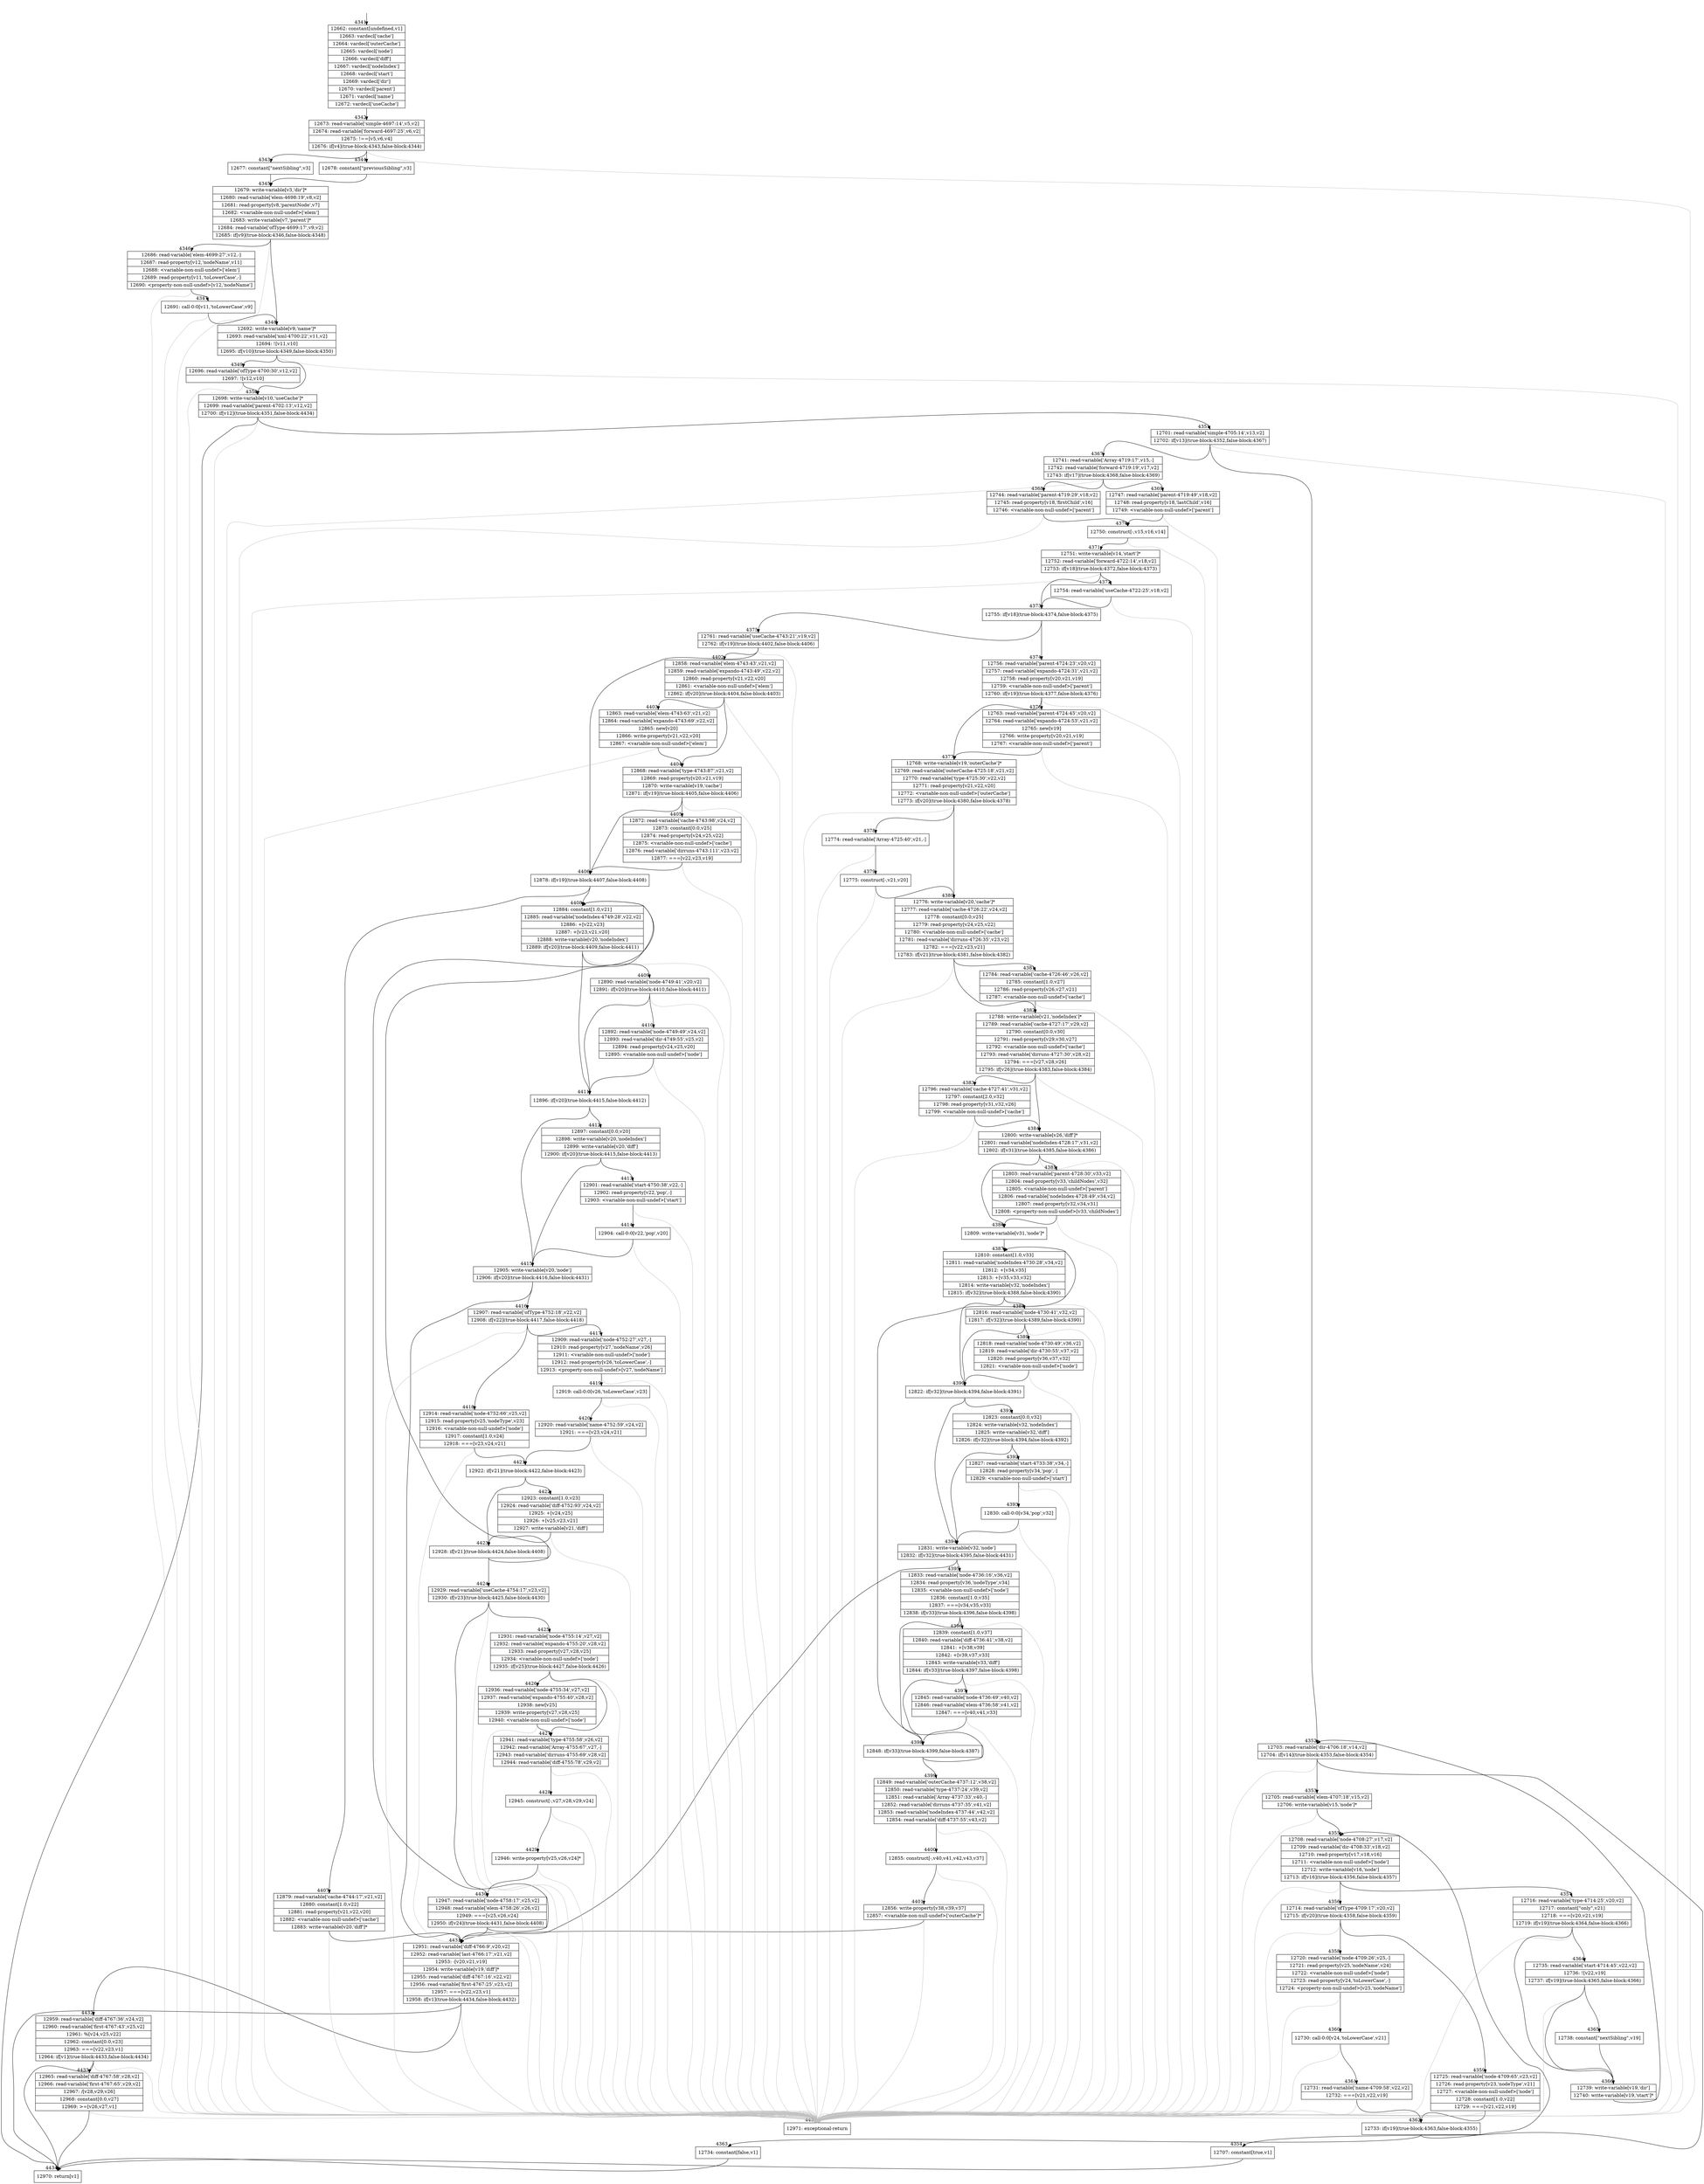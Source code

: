 digraph {
rankdir="TD"
BB_entry285[shape=none,label=""];
BB_entry285 -> BB4341 [tailport=s, headport=n, headlabel="    4341"]
BB4341 [shape=record label="{12662: constant[undefined,v1]|12663: vardecl['cache']|12664: vardecl['outerCache']|12665: vardecl['node']|12666: vardecl['diff']|12667: vardecl['nodeIndex']|12668: vardecl['start']|12669: vardecl['dir']|12670: vardecl['parent']|12671: vardecl['name']|12672: vardecl['useCache']}" ] 
BB4341 -> BB4342 [tailport=s, headport=n, headlabel="      4342"]
BB4342 [shape=record label="{12673: read-variable['simple-4697:14',v5,v2]|12674: read-variable['forward-4697:25',v6,v2]|12675: !==[v5,v6,v4]|12676: if[v4](true-block:4343,false-block:4344)}" ] 
BB4342 -> BB4343 [tailport=s, headport=n, headlabel="      4343"]
BB4342 -> BB4344 [tailport=s, headport=n, headlabel="      4344"]
BB4342 -> BB4435 [tailport=s, headport=n, color=gray, headlabel="      4435"]
BB4343 [shape=record label="{12677: constant[\"nextSibling\",v3]}" ] 
BB4343 -> BB4345 [tailport=s, headport=n, headlabel="      4345"]
BB4344 [shape=record label="{12678: constant[\"previousSibling\",v3]}" ] 
BB4344 -> BB4345 [tailport=s, headport=n]
BB4345 [shape=record label="{12679: write-variable[v3,'dir']*|12680: read-variable['elem-4698:19',v8,v2]|12681: read-property[v8,'parentNode',v7]|12682: \<variable-non-null-undef\>['elem']|12683: write-variable[v7,'parent']*|12684: read-variable['ofType-4699:17',v9,v2]|12685: if[v9](true-block:4346,false-block:4348)}" ] 
BB4345 -> BB4348 [tailport=s, headport=n, headlabel="      4348"]
BB4345 -> BB4346 [tailport=s, headport=n, headlabel="      4346"]
BB4345 -> BB4435 [tailport=s, headport=n, color=gray]
BB4346 [shape=record label="{12686: read-variable['elem-4699:27',v12,-]|12687: read-property[v12,'nodeName',v11]|12688: \<variable-non-null-undef\>['elem']|12689: read-property[v11,'toLowerCase',-]|12690: \<property-non-null-undef\>[v12,'nodeName']}" ] 
BB4346 -> BB4347 [tailport=s, headport=n, headlabel="      4347"]
BB4346 -> BB4435 [tailport=s, headport=n, color=gray]
BB4347 [shape=record label="{12691: call-0:0[v11,'toLowerCase',v9]}" ] 
BB4347 -> BB4348 [tailport=s, headport=n]
BB4347 -> BB4435 [tailport=s, headport=n, color=gray]
BB4348 [shape=record label="{12692: write-variable[v9,'name']*|12693: read-variable['xml-4700:22',v11,v2]|12694: ![v11,v10]|12695: if[v10](true-block:4349,false-block:4350)}" ] 
BB4348 -> BB4350 [tailport=s, headport=n, headlabel="      4350"]
BB4348 -> BB4349 [tailport=s, headport=n, headlabel="      4349"]
BB4348 -> BB4435 [tailport=s, headport=n, color=gray]
BB4349 [shape=record label="{12696: read-variable['ofType-4700:30',v12,v2]|12697: ![v12,v10]}" ] 
BB4349 -> BB4350 [tailport=s, headport=n]
BB4349 -> BB4435 [tailport=s, headport=n, color=gray]
BB4350 [shape=record label="{12698: write-variable[v10,'useCache']*|12699: read-variable['parent-4702:13',v12,v2]|12700: if[v12](true-block:4351,false-block:4434)}" ] 
BB4350 -> BB4351 [tailport=s, headport=n, headlabel="      4351"]
BB4350 -> BB4434 [tailport=s, headport=n, headlabel="      4434"]
BB4350 -> BB4435 [tailport=s, headport=n, color=gray]
BB4351 [shape=record label="{12701: read-variable['simple-4705:14',v13,v2]|12702: if[v13](true-block:4352,false-block:4367)}" ] 
BB4351 -> BB4352 [tailport=s, headport=n, headlabel="      4352"]
BB4351 -> BB4367 [tailport=s, headport=n, headlabel="      4367"]
BB4351 -> BB4435 [tailport=s, headport=n, color=gray]
BB4352 [shape=record label="{12703: read-variable['dir-4706:18',v14,v2]|12704: if[v14](true-block:4353,false-block:4354)}" ] 
BB4352 -> BB4353 [tailport=s, headport=n, headlabel="      4353"]
BB4352 -> BB4354 [tailport=s, headport=n, headlabel="      4354"]
BB4352 -> BB4435 [tailport=s, headport=n, color=gray]
BB4353 [shape=record label="{12705: read-variable['elem-4707:18',v15,v2]|12706: write-variable[v15,'node']*}" ] 
BB4353 -> BB4355 [tailport=s, headport=n, headlabel="      4355"]
BB4353 -> BB4435 [tailport=s, headport=n, color=gray]
BB4354 [shape=record label="{12707: constant[true,v1]}" ] 
BB4354 -> BB4434 [tailport=s, headport=n]
BB4355 [shape=record label="{12708: read-variable['node-4708:27',v17,v2]|12709: read-variable['dir-4708:33',v18,v2]|12710: read-property[v17,v18,v16]|12711: \<variable-non-null-undef\>['node']|12712: write-variable[v16,'node']|12713: if[v16](true-block:4356,false-block:4357)}" ] 
BB4355 -> BB4356 [tailport=s, headport=n, headlabel="      4356"]
BB4355 -> BB4357 [tailport=s, headport=n, headlabel="      4357"]
BB4355 -> BB4435 [tailport=s, headport=n, color=gray]
BB4356 [shape=record label="{12714: read-variable['ofType-4709:17',v20,v2]|12715: if[v20](true-block:4358,false-block:4359)}" ] 
BB4356 -> BB4358 [tailport=s, headport=n, headlabel="      4358"]
BB4356 -> BB4359 [tailport=s, headport=n, headlabel="      4359"]
BB4356 -> BB4435 [tailport=s, headport=n, color=gray]
BB4357 [shape=record label="{12716: read-variable['type-4714:25',v20,v2]|12717: constant[\"only\",v21]|12718: ===[v20,v21,v19]|12719: if[v19](true-block:4364,false-block:4366)}" ] 
BB4357 -> BB4366 [tailport=s, headport=n, headlabel="      4366"]
BB4357 -> BB4364 [tailport=s, headport=n, headlabel="      4364"]
BB4357 -> BB4435 [tailport=s, headport=n, color=gray]
BB4358 [shape=record label="{12720: read-variable['node-4709:26',v25,-]|12721: read-property[v25,'nodeName',v24]|12722: \<variable-non-null-undef\>['node']|12723: read-property[v24,'toLowerCase',-]|12724: \<property-non-null-undef\>[v25,'nodeName']}" ] 
BB4358 -> BB4360 [tailport=s, headport=n, headlabel="      4360"]
BB4358 -> BB4435 [tailport=s, headport=n, color=gray]
BB4359 [shape=record label="{12725: read-variable['node-4709:65',v23,v2]|12726: read-property[v23,'nodeType',v21]|12727: \<variable-non-null-undef\>['node']|12728: constant[1.0,v22]|12729: ===[v21,v22,v19]}" ] 
BB4359 -> BB4362 [tailport=s, headport=n, headlabel="      4362"]
BB4359 -> BB4435 [tailport=s, headport=n, color=gray]
BB4360 [shape=record label="{12730: call-0:0[v24,'toLowerCase',v21]}" ] 
BB4360 -> BB4361 [tailport=s, headport=n, headlabel="      4361"]
BB4360 -> BB4435 [tailport=s, headport=n, color=gray]
BB4361 [shape=record label="{12731: read-variable['name-4709:58',v22,v2]|12732: ===[v21,v22,v19]}" ] 
BB4361 -> BB4362 [tailport=s, headport=n]
BB4361 -> BB4435 [tailport=s, headport=n, color=gray]
BB4362 [shape=record label="{12733: if[v19](true-block:4363,false-block:4355)}" ] 
BB4362 -> BB4363 [tailport=s, headport=n, headlabel="      4363"]
BB4362 -> BB4355 [tailport=s, headport=n]
BB4363 [shape=record label="{12734: constant[false,v1]}" ] 
BB4363 -> BB4434 [tailport=s, headport=n]
BB4364 [shape=record label="{12735: read-variable['start-4714:45',v22,v2]|12736: ![v22,v19]|12737: if[v19](true-block:4365,false-block:4366)}" ] 
BB4364 -> BB4366 [tailport=s, headport=n]
BB4364 -> BB4365 [tailport=s, headport=n, headlabel="      4365"]
BB4364 -> BB4435 [tailport=s, headport=n, color=gray]
BB4365 [shape=record label="{12738: constant[\"nextSibling\",v19]}" ] 
BB4365 -> BB4366 [tailport=s, headport=n]
BB4366 [shape=record label="{12739: write-variable[v19,'dir']|12740: write-variable[v19,'start']*}" ] 
BB4366 -> BB4352 [tailport=s, headport=n]
BB4367 [shape=record label="{12741: read-variable['Array-4719:17',v15,-]|12742: read-variable['forward-4719:19',v17,v2]|12743: if[v17](true-block:4368,false-block:4369)}" ] 
BB4367 -> BB4368 [tailport=s, headport=n, headlabel="      4368"]
BB4367 -> BB4369 [tailport=s, headport=n, headlabel="      4369"]
BB4367 -> BB4435 [tailport=s, headport=n, color=gray]
BB4368 [shape=record label="{12744: read-variable['parent-4719:29',v18,v2]|12745: read-property[v18,'firstChild',v16]|12746: \<variable-non-null-undef\>['parent']}" ] 
BB4368 -> BB4370 [tailport=s, headport=n, headlabel="      4370"]
BB4368 -> BB4435 [tailport=s, headport=n, color=gray]
BB4369 [shape=record label="{12747: read-variable['parent-4719:49',v18,v2]|12748: read-property[v18,'lastChild',v16]|12749: \<variable-non-null-undef\>['parent']}" ] 
BB4369 -> BB4370 [tailport=s, headport=n]
BB4369 -> BB4435 [tailport=s, headport=n, color=gray]
BB4370 [shape=record label="{12750: construct[-,v15,v16,v14]}" ] 
BB4370 -> BB4371 [tailport=s, headport=n, headlabel="      4371"]
BB4370 -> BB4435 [tailport=s, headport=n, color=gray]
BB4371 [shape=record label="{12751: write-variable[v14,'start']*|12752: read-variable['forward-4722:14',v18,v2]|12753: if[v18](true-block:4372,false-block:4373)}" ] 
BB4371 -> BB4373 [tailport=s, headport=n, headlabel="      4373"]
BB4371 -> BB4372 [tailport=s, headport=n, headlabel="      4372"]
BB4371 -> BB4435 [tailport=s, headport=n, color=gray]
BB4372 [shape=record label="{12754: read-variable['useCache-4722:25',v18,v2]}" ] 
BB4372 -> BB4373 [tailport=s, headport=n]
BB4372 -> BB4435 [tailport=s, headport=n, color=gray]
BB4373 [shape=record label="{12755: if[v18](true-block:4374,false-block:4375)}" ] 
BB4373 -> BB4374 [tailport=s, headport=n, headlabel="      4374"]
BB4373 -> BB4375 [tailport=s, headport=n, headlabel="      4375"]
BB4374 [shape=record label="{12756: read-variable['parent-4724:23',v20,v2]|12757: read-variable['expando-4724:31',v21,v2]|12758: read-property[v20,v21,v19]|12759: \<variable-non-null-undef\>['parent']|12760: if[v19](true-block:4377,false-block:4376)}" ] 
BB4374 -> BB4377 [tailport=s, headport=n, headlabel="      4377"]
BB4374 -> BB4376 [tailport=s, headport=n, headlabel="      4376"]
BB4374 -> BB4435 [tailport=s, headport=n, color=gray]
BB4375 [shape=record label="{12761: read-variable['useCache-4743:21',v19,v2]|12762: if[v19](true-block:4402,false-block:4406)}" ] 
BB4375 -> BB4406 [tailport=s, headport=n, headlabel="      4406"]
BB4375 -> BB4402 [tailport=s, headport=n, headlabel="      4402"]
BB4375 -> BB4435 [tailport=s, headport=n, color=gray]
BB4376 [shape=record label="{12763: read-variable['parent-4724:45',v20,v2]|12764: read-variable['expando-4724:53',v21,v2]|12765: new[v19]|12766: write-property[v20,v21,v19]|12767: \<variable-non-null-undef\>['parent']}" ] 
BB4376 -> BB4377 [tailport=s, headport=n]
BB4376 -> BB4435 [tailport=s, headport=n, color=gray]
BB4377 [shape=record label="{12768: write-variable[v19,'outerCache']*|12769: read-variable['outerCache-4725:18',v21,v2]|12770: read-variable['type-4725:30',v22,v2]|12771: read-property[v21,v22,v20]|12772: \<variable-non-null-undef\>['outerCache']|12773: if[v20](true-block:4380,false-block:4378)}" ] 
BB4377 -> BB4380 [tailport=s, headport=n, headlabel="      4380"]
BB4377 -> BB4378 [tailport=s, headport=n, headlabel="      4378"]
BB4377 -> BB4435 [tailport=s, headport=n, color=gray]
BB4378 [shape=record label="{12774: read-variable['Array-4725:40',v21,-]}" ] 
BB4378 -> BB4379 [tailport=s, headport=n, headlabel="      4379"]
BB4378 -> BB4435 [tailport=s, headport=n, color=gray]
BB4379 [shape=record label="{12775: construct[-,v21,v20]}" ] 
BB4379 -> BB4380 [tailport=s, headport=n]
BB4379 -> BB4435 [tailport=s, headport=n, color=gray]
BB4380 [shape=record label="{12776: write-variable[v20,'cache']*|12777: read-variable['cache-4726:22',v24,v2]|12778: constant[0.0,v25]|12779: read-property[v24,v25,v22]|12780: \<variable-non-null-undef\>['cache']|12781: read-variable['dirruns-4726:35',v23,v2]|12782: ===[v22,v23,v21]|12783: if[v21](true-block:4381,false-block:4382)}" ] 
BB4380 -> BB4382 [tailport=s, headport=n, headlabel="      4382"]
BB4380 -> BB4381 [tailport=s, headport=n, headlabel="      4381"]
BB4380 -> BB4435 [tailport=s, headport=n, color=gray]
BB4381 [shape=record label="{12784: read-variable['cache-4726:46',v26,v2]|12785: constant[1.0,v27]|12786: read-property[v26,v27,v21]|12787: \<variable-non-null-undef\>['cache']}" ] 
BB4381 -> BB4382 [tailport=s, headport=n]
BB4381 -> BB4435 [tailport=s, headport=n, color=gray]
BB4382 [shape=record label="{12788: write-variable[v21,'nodeIndex']*|12789: read-variable['cache-4727:17',v29,v2]|12790: constant[0.0,v30]|12791: read-property[v29,v30,v27]|12792: \<variable-non-null-undef\>['cache']|12793: read-variable['dirruns-4727:30',v28,v2]|12794: ===[v27,v28,v26]|12795: if[v26](true-block:4383,false-block:4384)}" ] 
BB4382 -> BB4384 [tailport=s, headport=n, headlabel="      4384"]
BB4382 -> BB4383 [tailport=s, headport=n, headlabel="      4383"]
BB4382 -> BB4435 [tailport=s, headport=n, color=gray]
BB4383 [shape=record label="{12796: read-variable['cache-4727:41',v31,v2]|12797: constant[2.0,v32]|12798: read-property[v31,v32,v26]|12799: \<variable-non-null-undef\>['cache']}" ] 
BB4383 -> BB4384 [tailport=s, headport=n]
BB4383 -> BB4435 [tailport=s, headport=n, color=gray]
BB4384 [shape=record label="{12800: write-variable[v26,'diff']*|12801: read-variable['nodeIndex-4728:17',v31,v2]|12802: if[v31](true-block:4385,false-block:4386)}" ] 
BB4384 -> BB4386 [tailport=s, headport=n, headlabel="      4386"]
BB4384 -> BB4385 [tailport=s, headport=n, headlabel="      4385"]
BB4384 -> BB4435 [tailport=s, headport=n, color=gray]
BB4385 [shape=record label="{12803: read-variable['parent-4728:30',v33,v2]|12804: read-property[v33,'childNodes',v32]|12805: \<variable-non-null-undef\>['parent']|12806: read-variable['nodeIndex-4728:49',v34,v2]|12807: read-property[v32,v34,v31]|12808: \<property-non-null-undef\>[v33,'childNodes']}" ] 
BB4385 -> BB4386 [tailport=s, headport=n]
BB4385 -> BB4435 [tailport=s, headport=n, color=gray]
BB4386 [shape=record label="{12809: write-variable[v31,'node']*}" ] 
BB4386 -> BB4387 [tailport=s, headport=n, headlabel="      4387"]
BB4387 [shape=record label="{12810: constant[1.0,v33]|12811: read-variable['nodeIndex-4730:28',v34,v2]|12812: +[v34,v35]|12813: +[v35,v33,v32]|12814: write-variable[v32,'nodeIndex']|12815: if[v32](true-block:4388,false-block:4390)}" ] 
BB4387 -> BB4390 [tailport=s, headport=n, headlabel="      4390"]
BB4387 -> BB4388 [tailport=s, headport=n, headlabel="      4388"]
BB4387 -> BB4435 [tailport=s, headport=n, color=gray]
BB4388 [shape=record label="{12816: read-variable['node-4730:41',v32,v2]|12817: if[v32](true-block:4389,false-block:4390)}" ] 
BB4388 -> BB4390 [tailport=s, headport=n]
BB4388 -> BB4389 [tailport=s, headport=n, headlabel="      4389"]
BB4388 -> BB4435 [tailport=s, headport=n, color=gray]
BB4389 [shape=record label="{12818: read-variable['node-4730:49',v36,v2]|12819: read-variable['dir-4730:55',v37,v2]|12820: read-property[v36,v37,v32]|12821: \<variable-non-null-undef\>['node']}" ] 
BB4389 -> BB4390 [tailport=s, headport=n]
BB4389 -> BB4435 [tailport=s, headport=n, color=gray]
BB4390 [shape=record label="{12822: if[v32](true-block:4394,false-block:4391)}" ] 
BB4390 -> BB4394 [tailport=s, headport=n, headlabel="      4394"]
BB4390 -> BB4391 [tailport=s, headport=n, headlabel="      4391"]
BB4391 [shape=record label="{12823: constant[0.0,v32]|12824: write-variable[v32,'nodeIndex']|12825: write-variable[v32,'diff']|12826: if[v32](true-block:4394,false-block:4392)}" ] 
BB4391 -> BB4394 [tailport=s, headport=n]
BB4391 -> BB4392 [tailport=s, headport=n, headlabel="      4392"]
BB4392 [shape=record label="{12827: read-variable['start-4733:38',v34,-]|12828: read-property[v34,'pop',-]|12829: \<variable-non-null-undef\>['start']}" ] 
BB4392 -> BB4393 [tailport=s, headport=n, headlabel="      4393"]
BB4392 -> BB4435 [tailport=s, headport=n, color=gray]
BB4393 [shape=record label="{12830: call-0:0[v34,'pop',v32]}" ] 
BB4393 -> BB4394 [tailport=s, headport=n]
BB4393 -> BB4435 [tailport=s, headport=n, color=gray]
BB4394 [shape=record label="{12831: write-variable[v32,'node']|12832: if[v32](true-block:4395,false-block:4431)}" ] 
BB4394 -> BB4395 [tailport=s, headport=n, headlabel="      4395"]
BB4394 -> BB4431 [tailport=s, headport=n, headlabel="      4431"]
BB4395 [shape=record label="{12833: read-variable['node-4736:16',v36,v2]|12834: read-property[v36,'nodeType',v34]|12835: \<variable-non-null-undef\>['node']|12836: constant[1.0,v35]|12837: ===[v34,v35,v33]|12838: if[v33](true-block:4396,false-block:4398)}" ] 
BB4395 -> BB4398 [tailport=s, headport=n, headlabel="      4398"]
BB4395 -> BB4396 [tailport=s, headport=n, headlabel="      4396"]
BB4395 -> BB4435 [tailport=s, headport=n, color=gray]
BB4396 [shape=record label="{12839: constant[1.0,v37]|12840: read-variable['diff-4736:41',v38,v2]|12841: +[v38,v39]|12842: +[v39,v37,v33]|12843: write-variable[v33,'diff']|12844: if[v33](true-block:4397,false-block:4398)}" ] 
BB4396 -> BB4398 [tailport=s, headport=n]
BB4396 -> BB4397 [tailport=s, headport=n, headlabel="      4397"]
BB4396 -> BB4435 [tailport=s, headport=n, color=gray]
BB4397 [shape=record label="{12845: read-variable['node-4736:49',v40,v2]|12846: read-variable['elem-4736:58',v41,v2]|12847: ===[v40,v41,v33]}" ] 
BB4397 -> BB4398 [tailport=s, headport=n]
BB4397 -> BB4435 [tailport=s, headport=n, color=gray]
BB4398 [shape=record label="{12848: if[v33](true-block:4399,false-block:4387)}" ] 
BB4398 -> BB4399 [tailport=s, headport=n, headlabel="      4399"]
BB4398 -> BB4387 [tailport=s, headport=n]
BB4399 [shape=record label="{12849: read-variable['outerCache-4737:12',v38,v2]|12850: read-variable['type-4737:24',v39,v2]|12851: read-variable['Array-4737:33',v40,-]|12852: read-variable['dirruns-4737:35',v41,v2]|12853: read-variable['nodeIndex-4737:44',v42,v2]|12854: read-variable['diff-4737:55',v43,v2]}" ] 
BB4399 -> BB4400 [tailport=s, headport=n, headlabel="      4400"]
BB4399 -> BB4435 [tailport=s, headport=n, color=gray]
BB4400 [shape=record label="{12855: construct[-,v40,v41,v42,v43,v37]}" ] 
BB4400 -> BB4401 [tailport=s, headport=n, headlabel="      4401"]
BB4400 -> BB4435 [tailport=s, headport=n, color=gray]
BB4401 [shape=record label="{12856: write-property[v38,v39,v37]|12857: \<variable-non-null-undef\>['outerCache']*}" ] 
BB4401 -> BB4431 [tailport=s, headport=n]
BB4401 -> BB4435 [tailport=s, headport=n, color=gray]
BB4402 [shape=record label="{12858: read-variable['elem-4743:43',v21,v2]|12859: read-variable['expando-4743:49',v22,v2]|12860: read-property[v21,v22,v20]|12861: \<variable-non-null-undef\>['elem']|12862: if[v20](true-block:4404,false-block:4403)}" ] 
BB4402 -> BB4404 [tailport=s, headport=n, headlabel="      4404"]
BB4402 -> BB4403 [tailport=s, headport=n, headlabel="      4403"]
BB4402 -> BB4435 [tailport=s, headport=n, color=gray]
BB4403 [shape=record label="{12863: read-variable['elem-4743:63',v21,v2]|12864: read-variable['expando-4743:69',v22,v2]|12865: new[v20]|12866: write-property[v21,v22,v20]|12867: \<variable-non-null-undef\>['elem']}" ] 
BB4403 -> BB4404 [tailport=s, headport=n]
BB4403 -> BB4435 [tailport=s, headport=n, color=gray]
BB4404 [shape=record label="{12868: read-variable['type-4743:87',v21,v2]|12869: read-property[v20,v21,v19]|12870: write-variable[v19,'cache']|12871: if[v19](true-block:4405,false-block:4406)}" ] 
BB4404 -> BB4406 [tailport=s, headport=n]
BB4404 -> BB4405 [tailport=s, headport=n, headlabel="      4405"]
BB4404 -> BB4435 [tailport=s, headport=n, color=gray]
BB4405 [shape=record label="{12872: read-variable['cache-4743:98',v24,v2]|12873: constant[0.0,v25]|12874: read-property[v24,v25,v22]|12875: \<variable-non-null-undef\>['cache']|12876: read-variable['dirruns-4743:111',v23,v2]|12877: ===[v22,v23,v19]}" ] 
BB4405 -> BB4406 [tailport=s, headport=n]
BB4405 -> BB4435 [tailport=s, headport=n, color=gray]
BB4406 [shape=record label="{12878: if[v19](true-block:4407,false-block:4408)}" ] 
BB4406 -> BB4407 [tailport=s, headport=n, headlabel="      4407"]
BB4406 -> BB4408 [tailport=s, headport=n, headlabel="      4408"]
BB4407 [shape=record label="{12879: read-variable['cache-4744:17',v21,v2]|12880: constant[1.0,v22]|12881: read-property[v21,v22,v20]|12882: \<variable-non-null-undef\>['cache']|12883: write-variable[v20,'diff']*}" ] 
BB4407 -> BB4431 [tailport=s, headport=n]
BB4407 -> BB4435 [tailport=s, headport=n, color=gray]
BB4408 [shape=record label="{12884: constant[1.0,v21]|12885: read-variable['nodeIndex-4749:28',v22,v2]|12886: +[v22,v23]|12887: +[v23,v21,v20]|12888: write-variable[v20,'nodeIndex']|12889: if[v20](true-block:4409,false-block:4411)}" ] 
BB4408 -> BB4411 [tailport=s, headport=n, headlabel="      4411"]
BB4408 -> BB4409 [tailport=s, headport=n, headlabel="      4409"]
BB4408 -> BB4435 [tailport=s, headport=n, color=gray]
BB4409 [shape=record label="{12890: read-variable['node-4749:41',v20,v2]|12891: if[v20](true-block:4410,false-block:4411)}" ] 
BB4409 -> BB4411 [tailport=s, headport=n]
BB4409 -> BB4410 [tailport=s, headport=n, headlabel="      4410"]
BB4409 -> BB4435 [tailport=s, headport=n, color=gray]
BB4410 [shape=record label="{12892: read-variable['node-4749:49',v24,v2]|12893: read-variable['dir-4749:55',v25,v2]|12894: read-property[v24,v25,v20]|12895: \<variable-non-null-undef\>['node']}" ] 
BB4410 -> BB4411 [tailport=s, headport=n]
BB4410 -> BB4435 [tailport=s, headport=n, color=gray]
BB4411 [shape=record label="{12896: if[v20](true-block:4415,false-block:4412)}" ] 
BB4411 -> BB4415 [tailport=s, headport=n, headlabel="      4415"]
BB4411 -> BB4412 [tailport=s, headport=n, headlabel="      4412"]
BB4412 [shape=record label="{12897: constant[0.0,v20]|12898: write-variable[v20,'nodeIndex']|12899: write-variable[v20,'diff']|12900: if[v20](true-block:4415,false-block:4413)}" ] 
BB4412 -> BB4415 [tailport=s, headport=n]
BB4412 -> BB4413 [tailport=s, headport=n, headlabel="      4413"]
BB4413 [shape=record label="{12901: read-variable['start-4750:38',v22,-]|12902: read-property[v22,'pop',-]|12903: \<variable-non-null-undef\>['start']}" ] 
BB4413 -> BB4414 [tailport=s, headport=n, headlabel="      4414"]
BB4413 -> BB4435 [tailport=s, headport=n, color=gray]
BB4414 [shape=record label="{12904: call-0:0[v22,'pop',v20]}" ] 
BB4414 -> BB4415 [tailport=s, headport=n]
BB4414 -> BB4435 [tailport=s, headport=n, color=gray]
BB4415 [shape=record label="{12905: write-variable[v20,'node']|12906: if[v20](true-block:4416,false-block:4431)}" ] 
BB4415 -> BB4416 [tailport=s, headport=n, headlabel="      4416"]
BB4415 -> BB4431 [tailport=s, headport=n]
BB4416 [shape=record label="{12907: read-variable['ofType-4752:18',v22,v2]|12908: if[v22](true-block:4417,false-block:4418)}" ] 
BB4416 -> BB4417 [tailport=s, headport=n, headlabel="      4417"]
BB4416 -> BB4418 [tailport=s, headport=n, headlabel="      4418"]
BB4416 -> BB4435 [tailport=s, headport=n, color=gray]
BB4417 [shape=record label="{12909: read-variable['node-4752:27',v27,-]|12910: read-property[v27,'nodeName',v26]|12911: \<variable-non-null-undef\>['node']|12912: read-property[v26,'toLowerCase',-]|12913: \<property-non-null-undef\>[v27,'nodeName']}" ] 
BB4417 -> BB4419 [tailport=s, headport=n, headlabel="      4419"]
BB4417 -> BB4435 [tailport=s, headport=n, color=gray]
BB4418 [shape=record label="{12914: read-variable['node-4752:66',v25,v2]|12915: read-property[v25,'nodeType',v23]|12916: \<variable-non-null-undef\>['node']|12917: constant[1.0,v24]|12918: ===[v23,v24,v21]}" ] 
BB4418 -> BB4421 [tailport=s, headport=n, headlabel="      4421"]
BB4418 -> BB4435 [tailport=s, headport=n, color=gray]
BB4419 [shape=record label="{12919: call-0:0[v26,'toLowerCase',v23]}" ] 
BB4419 -> BB4420 [tailport=s, headport=n, headlabel="      4420"]
BB4419 -> BB4435 [tailport=s, headport=n, color=gray]
BB4420 [shape=record label="{12920: read-variable['name-4752:59',v24,v2]|12921: ===[v23,v24,v21]}" ] 
BB4420 -> BB4421 [tailport=s, headport=n]
BB4420 -> BB4435 [tailport=s, headport=n, color=gray]
BB4421 [shape=record label="{12922: if[v21](true-block:4422,false-block:4423)}" ] 
BB4421 -> BB4423 [tailport=s, headport=n, headlabel="      4423"]
BB4421 -> BB4422 [tailport=s, headport=n, headlabel="      4422"]
BB4422 [shape=record label="{12923: constant[1.0,v23]|12924: read-variable['diff-4752:93',v24,v2]|12925: +[v24,v25]|12926: +[v25,v23,v21]|12927: write-variable[v21,'diff']}" ] 
BB4422 -> BB4423 [tailport=s, headport=n]
BB4422 -> BB4435 [tailport=s, headport=n, color=gray]
BB4423 [shape=record label="{12928: if[v21](true-block:4424,false-block:4408)}" ] 
BB4423 -> BB4424 [tailport=s, headport=n, headlabel="      4424"]
BB4423 -> BB4408 [tailport=s, headport=n]
BB4424 [shape=record label="{12929: read-variable['useCache-4754:17',v23,v2]|12930: if[v23](true-block:4425,false-block:4430)}" ] 
BB4424 -> BB4425 [tailport=s, headport=n, headlabel="      4425"]
BB4424 -> BB4430 [tailport=s, headport=n, headlabel="      4430"]
BB4424 -> BB4435 [tailport=s, headport=n, color=gray]
BB4425 [shape=record label="{12931: read-variable['node-4755:14',v27,v2]|12932: read-variable['expando-4755:20',v28,v2]|12933: read-property[v27,v28,v25]|12934: \<variable-non-null-undef\>['node']|12935: if[v25](true-block:4427,false-block:4426)}" ] 
BB4425 -> BB4427 [tailport=s, headport=n, headlabel="      4427"]
BB4425 -> BB4426 [tailport=s, headport=n, headlabel="      4426"]
BB4425 -> BB4435 [tailport=s, headport=n, color=gray]
BB4426 [shape=record label="{12936: read-variable['node-4755:34',v27,v2]|12937: read-variable['expando-4755:40',v28,v2]|12938: new[v25]|12939: write-property[v27,v28,v25]|12940: \<variable-non-null-undef\>['node']}" ] 
BB4426 -> BB4427 [tailport=s, headport=n]
BB4426 -> BB4435 [tailport=s, headport=n, color=gray]
BB4427 [shape=record label="{12941: read-variable['type-4755:58',v26,v2]|12942: read-variable['Array-4755:67',v27,-]|12943: read-variable['dirruns-4755:69',v28,v2]|12944: read-variable['diff-4755:78',v29,v2]}" ] 
BB4427 -> BB4428 [tailport=s, headport=n, headlabel="      4428"]
BB4427 -> BB4435 [tailport=s, headport=n, color=gray]
BB4428 [shape=record label="{12945: construct[-,v27,v28,v29,v24]}" ] 
BB4428 -> BB4429 [tailport=s, headport=n, headlabel="      4429"]
BB4428 -> BB4435 [tailport=s, headport=n, color=gray]
BB4429 [shape=record label="{12946: write-property[v25,v26,v24]*}" ] 
BB4429 -> BB4430 [tailport=s, headport=n]
BB4429 -> BB4435 [tailport=s, headport=n, color=gray]
BB4430 [shape=record label="{12947: read-variable['node-4758:17',v25,v2]|12948: read-variable['elem-4758:26',v26,v2]|12949: ===[v25,v26,v24]|12950: if[v24](true-block:4431,false-block:4408)}" ] 
BB4430 -> BB4431 [tailport=s, headport=n]
BB4430 -> BB4408 [tailport=s, headport=n]
BB4430 -> BB4435 [tailport=s, headport=n, color=gray]
BB4431 [shape=record label="{12951: read-variable['diff-4766:9',v20,v2]|12952: read-variable['last-4766:17',v21,v2]|12953: -[v20,v21,v19]|12954: write-variable[v19,'diff']*|12955: read-variable['diff-4767:16',v22,v2]|12956: read-variable['first-4767:25',v23,v2]|12957: ===[v22,v23,v1]|12958: if[v1](true-block:4434,false-block:4432)}" ] 
BB4431 -> BB4434 [tailport=s, headport=n]
BB4431 -> BB4432 [tailport=s, headport=n, headlabel="      4432"]
BB4431 -> BB4435 [tailport=s, headport=n, color=gray]
BB4432 [shape=record label="{12959: read-variable['diff-4767:36',v24,v2]|12960: read-variable['first-4767:43',v25,v2]|12961: %[v24,v25,v22]|12962: constant[0.0,v23]|12963: ===[v22,v23,v1]|12964: if[v1](true-block:4433,false-block:4434)}" ] 
BB4432 -> BB4434 [tailport=s, headport=n]
BB4432 -> BB4433 [tailport=s, headport=n, headlabel="      4433"]
BB4432 -> BB4435 [tailport=s, headport=n, color=gray]
BB4433 [shape=record label="{12965: read-variable['diff-4767:58',v28,v2]|12966: read-variable['first-4767:65',v29,v2]|12967: /[v28,v29,v26]|12968: constant[0.0,v27]|12969: \>=[v26,v27,v1]}" ] 
BB4433 -> BB4434 [tailport=s, headport=n]
BB4433 -> BB4435 [tailport=s, headport=n, color=gray]
BB4434 [shape=record label="{12970: return[v1]}" ] 
BB4435 [shape=record label="{12971: exceptional-return}" ] 
}
